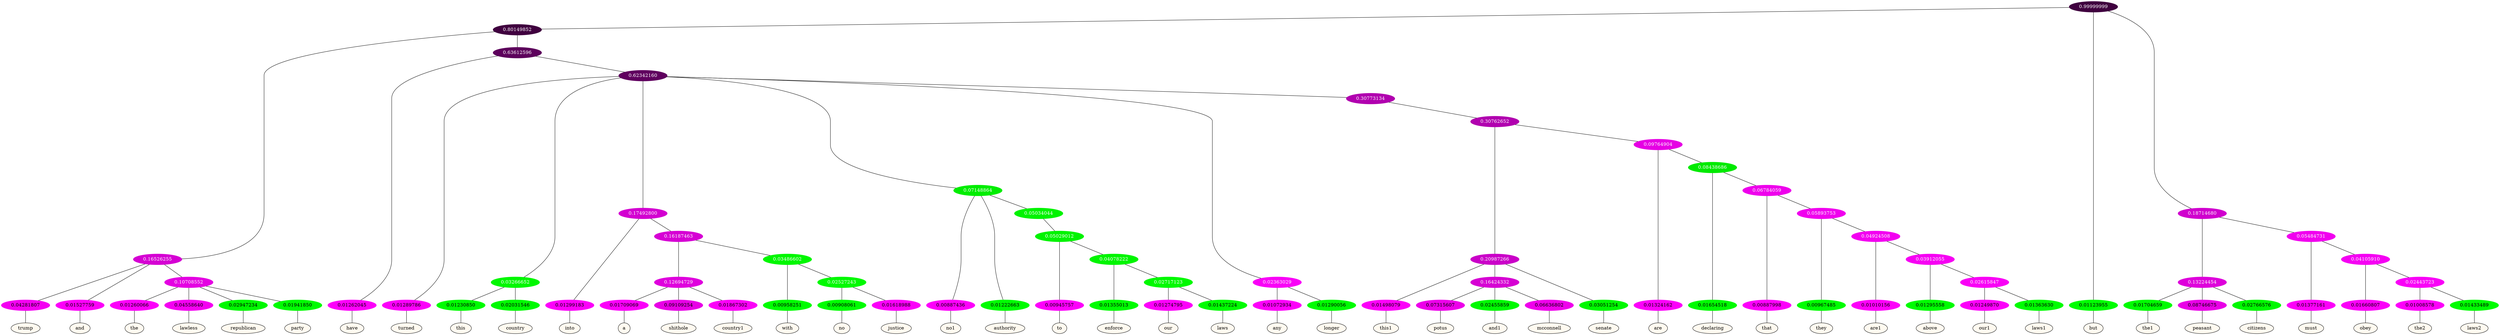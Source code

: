graph {
	node [format=png height=0.15 nodesep=0.001 ordering=out overlap=prism overlap_scaling=0.01 ranksep=0.001 ratio=0.2 style=filled width=0.15]
	{
		rank=same
		a_w_8 [label=trump color=black fillcolor=floralwhite style="filled,solid"]
		a_w_9 [label=and color=black fillcolor=floralwhite style="filled,solid"]
		a_w_18 [label=the color=black fillcolor=floralwhite style="filled,solid"]
		a_w_19 [label=lawless color=black fillcolor=floralwhite style="filled,solid"]
		a_w_20 [label=republican color=black fillcolor=floralwhite style="filled,solid"]
		a_w_21 [label=party color=black fillcolor=floralwhite style="filled,solid"]
		a_w_11 [label=have color=black fillcolor=floralwhite style="filled,solid"]
		a_w_22 [label=turned color=black fillcolor=floralwhite style="filled,solid"]
		a_w_30 [label=this color=black fillcolor=floralwhite style="filled,solid"]
		a_w_31 [label=country color=black fillcolor=floralwhite style="filled,solid"]
		a_w_32 [label=into color=black fillcolor=floralwhite style="filled,solid"]
		a_w_47 [label=a color=black fillcolor=floralwhite style="filled,solid"]
		a_w_48 [label=shithole color=black fillcolor=floralwhite style="filled,solid"]
		a_w_49 [label=country1 color=black fillcolor=floralwhite style="filled,solid"]
		a_w_50 [label=with color=black fillcolor=floralwhite style="filled,solid"]
		a_w_59 [label=no color=black fillcolor=floralwhite style="filled,solid"]
		a_w_60 [label=justice color=black fillcolor=floralwhite style="filled,solid"]
		a_w_34 [label=no1 color=black fillcolor=floralwhite style="filled,solid"]
		a_w_35 [label=authority color=black fillcolor=floralwhite style="filled,solid"]
		a_w_52 [label=to color=black fillcolor=floralwhite style="filled,solid"]
		a_w_61 [label=enforce color=black fillcolor=floralwhite style="filled,solid"]
		a_w_68 [label=our color=black fillcolor=floralwhite style="filled,solid"]
		a_w_69 [label=laws color=black fillcolor=floralwhite style="filled,solid"]
		a_w_37 [label=any color=black fillcolor=floralwhite style="filled,solid"]
		a_w_38 [label=longer color=black fillcolor=floralwhite style="filled,solid"]
		a_w_54 [label=this1 color=black fillcolor=floralwhite style="filled,solid"]
		a_w_63 [label=potus color=black fillcolor=floralwhite style="filled,solid"]
		a_w_64 [label=and1 color=black fillcolor=floralwhite style="filled,solid"]
		a_w_65 [label=mcconnell color=black fillcolor=floralwhite style="filled,solid"]
		a_w_56 [label=senate color=black fillcolor=floralwhite style="filled,solid"]
		a_w_57 [label=are color=black fillcolor=floralwhite style="filled,solid"]
		a_w_66 [label=declaring color=black fillcolor=floralwhite style="filled,solid"]
		a_w_70 [label=that color=black fillcolor=floralwhite style="filled,solid"]
		a_w_72 [label=they color=black fillcolor=floralwhite style="filled,solid"]
		a_w_74 [label=are1 color=black fillcolor=floralwhite style="filled,solid"]
		a_w_76 [label=above color=black fillcolor=floralwhite style="filled,solid"]
		a_w_78 [label=our1 color=black fillcolor=floralwhite style="filled,solid"]
		a_w_79 [label=laws1 color=black fillcolor=floralwhite style="filled,solid"]
		a_w_2 [label=but color=black fillcolor=floralwhite style="filled,solid"]
		a_w_13 [label=the1 color=black fillcolor=floralwhite style="filled,solid"]
		a_w_14 [label=peasant color=black fillcolor=floralwhite style="filled,solid"]
		a_w_15 [label=citizens color=black fillcolor=floralwhite style="filled,solid"]
		a_w_16 [label=must color=black fillcolor=floralwhite style="filled,solid"]
		a_w_28 [label=obey color=black fillcolor=floralwhite style="filled,solid"]
		a_w_40 [label=the2 color=black fillcolor=floralwhite style="filled,solid"]
		a_w_41 [label=laws2 color=black fillcolor=floralwhite style="filled,solid"]
	}
	a_n_8 -- a_w_8
	a_n_9 -- a_w_9
	a_n_18 -- a_w_18
	a_n_19 -- a_w_19
	a_n_20 -- a_w_20
	a_n_21 -- a_w_21
	a_n_11 -- a_w_11
	a_n_22 -- a_w_22
	a_n_30 -- a_w_30
	a_n_31 -- a_w_31
	a_n_32 -- a_w_32
	a_n_47 -- a_w_47
	a_n_48 -- a_w_48
	a_n_49 -- a_w_49
	a_n_50 -- a_w_50
	a_n_59 -- a_w_59
	a_n_60 -- a_w_60
	a_n_34 -- a_w_34
	a_n_35 -- a_w_35
	a_n_52 -- a_w_52
	a_n_61 -- a_w_61
	a_n_68 -- a_w_68
	a_n_69 -- a_w_69
	a_n_37 -- a_w_37
	a_n_38 -- a_w_38
	a_n_54 -- a_w_54
	a_n_63 -- a_w_63
	a_n_64 -- a_w_64
	a_n_65 -- a_w_65
	a_n_56 -- a_w_56
	a_n_57 -- a_w_57
	a_n_66 -- a_w_66
	a_n_70 -- a_w_70
	a_n_72 -- a_w_72
	a_n_74 -- a_w_74
	a_n_76 -- a_w_76
	a_n_78 -- a_w_78
	a_n_79 -- a_w_79
	a_n_2 -- a_w_2
	a_n_13 -- a_w_13
	a_n_14 -- a_w_14
	a_n_15 -- a_w_15
	a_n_16 -- a_w_16
	a_n_28 -- a_w_28
	a_n_40 -- a_w_40
	a_n_41 -- a_w_41
	{
		rank=same
		a_n_8 [label=0.04281807 color="0.835 1.000 0.957" fontcolor=black]
		a_n_9 [label=0.01527759 color="0.835 1.000 0.985" fontcolor=black]
		a_n_18 [label=0.01260066 color="0.835 1.000 0.987" fontcolor=black]
		a_n_19 [label=0.04558640 color="0.835 1.000 0.954" fontcolor=black]
		a_n_20 [label=0.02947234 color="0.334 1.000 0.971" fontcolor=black]
		a_n_21 [label=0.01941850 color="0.334 1.000 0.981" fontcolor=black]
		a_n_11 [label=0.01262045 color="0.835 1.000 0.987" fontcolor=black]
		a_n_22 [label=0.01289786 color="0.835 1.000 0.987" fontcolor=black]
		a_n_30 [label=0.01230850 color="0.334 1.000 0.988" fontcolor=black]
		a_n_31 [label=0.02031546 color="0.334 1.000 0.980" fontcolor=black]
		a_n_32 [label=0.01299183 color="0.835 1.000 0.987" fontcolor=black]
		a_n_47 [label=0.01709069 color="0.835 1.000 0.983" fontcolor=black]
		a_n_48 [label=0.09109254 color="0.835 1.000 0.909" fontcolor=black]
		a_n_49 [label=0.01867302 color="0.835 1.000 0.981" fontcolor=black]
		a_n_50 [label=0.00958251 color="0.334 1.000 0.990" fontcolor=black]
		a_n_59 [label=0.00908061 color="0.334 1.000 0.991" fontcolor=black]
		a_n_60 [label=0.01618988 color="0.835 1.000 0.984" fontcolor=black]
		a_n_34 [label=0.00887436 color="0.835 1.000 0.991" fontcolor=black]
		a_n_35 [label=0.01222663 color="0.334 1.000 0.988" fontcolor=black]
		a_n_52 [label=0.00945757 color="0.835 1.000 0.991" fontcolor=black]
		a_n_61 [label=0.01355013 color="0.334 1.000 0.986" fontcolor=black]
		a_n_68 [label=0.01274795 color="0.835 1.000 0.987" fontcolor=black]
		a_n_69 [label=0.01437224 color="0.334 1.000 0.986" fontcolor=black]
		a_n_37 [label=0.01072934 color="0.835 1.000 0.989" fontcolor=black]
		a_n_38 [label=0.01290056 color="0.334 1.000 0.987" fontcolor=black]
		a_n_54 [label=0.01498079 color="0.835 1.000 0.985" fontcolor=black]
		a_n_63 [label=0.07315607 color="0.835 1.000 0.927" fontcolor=black]
		a_n_64 [label=0.02455859 color="0.334 1.000 0.975" fontcolor=black]
		a_n_65 [label=0.06636802 color="0.835 1.000 0.934" fontcolor=black]
		a_n_56 [label=0.03051254 color="0.334 1.000 0.969" fontcolor=black]
		a_n_57 [label=0.01324162 color="0.835 1.000 0.987" fontcolor=black]
		a_n_66 [label=0.01654518 color="0.334 1.000 0.983" fontcolor=black]
		a_n_70 [label=0.00887998 color="0.835 1.000 0.991" fontcolor=black]
		a_n_72 [label=0.00967485 color="0.334 1.000 0.990" fontcolor=black]
		a_n_74 [label=0.01010156 color="0.835 1.000 0.990" fontcolor=black]
		a_n_76 [label=0.01295558 color="0.334 1.000 0.987" fontcolor=black]
		a_n_78 [label=0.01249870 color="0.835 1.000 0.988" fontcolor=black]
		a_n_79 [label=0.01363630 color="0.334 1.000 0.986" fontcolor=black]
		a_n_2 [label=0.01123955 color="0.334 1.000 0.989" fontcolor=black]
		a_n_13 [label=0.01704659 color="0.334 1.000 0.983" fontcolor=black]
		a_n_14 [label=0.08746675 color="0.835 1.000 0.913" fontcolor=black]
		a_n_15 [label=0.02766576 color="0.334 1.000 0.972" fontcolor=black]
		a_n_16 [label=0.01377161 color="0.835 1.000 0.986" fontcolor=black]
		a_n_28 [label=0.01660807 color="0.835 1.000 0.983" fontcolor=black]
		a_n_40 [label=0.01008578 color="0.835 1.000 0.990" fontcolor=black]
		a_n_41 [label=0.01433489 color="0.334 1.000 0.986" fontcolor=black]
	}
	a_n_0 [label=0.99999999 color="0.835 1.000 0.250" fontcolor=grey99]
	a_n_1 [label=0.80149852 color="0.835 1.000 0.250" fontcolor=grey99]
	a_n_0 -- a_n_1
	a_n_0 -- a_n_2
	a_n_3 [label=0.18714680 color="0.835 1.000 0.813" fontcolor=grey99]
	a_n_0 -- a_n_3
	a_n_4 [label=0.16526255 color="0.835 1.000 0.835" fontcolor=grey99]
	a_n_1 -- a_n_4
	a_n_5 [label=0.63612596 color="0.835 1.000 0.364" fontcolor=grey99]
	a_n_1 -- a_n_5
	a_n_6 [label=0.13224454 color="0.835 1.000 0.868" fontcolor=grey99]
	a_n_3 -- a_n_6
	a_n_7 [label=0.05484731 color="0.835 1.000 0.945" fontcolor=grey99]
	a_n_3 -- a_n_7
	a_n_4 -- a_n_8
	a_n_4 -- a_n_9
	a_n_10 [label=0.10708552 color="0.835 1.000 0.893" fontcolor=grey99]
	a_n_4 -- a_n_10
	a_n_5 -- a_n_11
	a_n_12 [label=0.62342160 color="0.835 1.000 0.377" fontcolor=grey99]
	a_n_5 -- a_n_12
	a_n_6 -- a_n_13
	a_n_6 -- a_n_14
	a_n_6 -- a_n_15
	a_n_7 -- a_n_16
	a_n_17 [label=0.04105910 color="0.835 1.000 0.959" fontcolor=grey99]
	a_n_7 -- a_n_17
	a_n_10 -- a_n_18
	a_n_10 -- a_n_19
	a_n_10 -- a_n_20
	a_n_10 -- a_n_21
	a_n_12 -- a_n_22
	a_n_23 [label=0.03266652 color="0.334 1.000 0.967" fontcolor=grey99]
	a_n_12 -- a_n_23
	a_n_24 [label=0.17492800 color="0.835 1.000 0.825" fontcolor=grey99]
	a_n_12 -- a_n_24
	a_n_25 [label=0.07148864 color="0.334 1.000 0.929" fontcolor=grey99]
	a_n_12 -- a_n_25
	a_n_26 [label=0.02363029 color="0.835 1.000 0.976" fontcolor=grey99]
	a_n_12 -- a_n_26
	a_n_27 [label=0.30773134 color="0.835 1.000 0.692" fontcolor=grey99]
	a_n_12 -- a_n_27
	a_n_17 -- a_n_28
	a_n_29 [label=0.02443723 color="0.835 1.000 0.976" fontcolor=grey99]
	a_n_17 -- a_n_29
	a_n_23 -- a_n_30
	a_n_23 -- a_n_31
	a_n_24 -- a_n_32
	a_n_33 [label=0.16187463 color="0.835 1.000 0.838" fontcolor=grey99]
	a_n_24 -- a_n_33
	a_n_25 -- a_n_34
	a_n_25 -- a_n_35
	a_n_36 [label=0.05034044 color="0.334 1.000 0.950" fontcolor=grey99]
	a_n_25 -- a_n_36
	a_n_26 -- a_n_37
	a_n_26 -- a_n_38
	a_n_39 [label=0.30762652 color="0.835 1.000 0.692" fontcolor=grey99]
	a_n_27 -- a_n_39
	a_n_29 -- a_n_40
	a_n_29 -- a_n_41
	a_n_42 [label=0.12694729 color="0.835 1.000 0.873" fontcolor=grey99]
	a_n_33 -- a_n_42
	a_n_43 [label=0.03486602 color="0.334 1.000 0.965" fontcolor=grey99]
	a_n_33 -- a_n_43
	a_n_44 [label=0.05029012 color="0.334 1.000 0.950" fontcolor=grey99]
	a_n_36 -- a_n_44
	a_n_45 [label=0.20987266 color="0.835 1.000 0.790" fontcolor=grey99]
	a_n_39 -- a_n_45
	a_n_46 [label=0.09764904 color="0.835 1.000 0.902" fontcolor=grey99]
	a_n_39 -- a_n_46
	a_n_42 -- a_n_47
	a_n_42 -- a_n_48
	a_n_42 -- a_n_49
	a_n_43 -- a_n_50
	a_n_51 [label=0.02527243 color="0.334 1.000 0.975" fontcolor=grey99]
	a_n_43 -- a_n_51
	a_n_44 -- a_n_52
	a_n_53 [label=0.04078222 color="0.334 1.000 0.959" fontcolor=grey99]
	a_n_44 -- a_n_53
	a_n_45 -- a_n_54
	a_n_55 [label=0.16424332 color="0.835 1.000 0.836" fontcolor=grey99]
	a_n_45 -- a_n_55
	a_n_45 -- a_n_56
	a_n_46 -- a_n_57
	a_n_58 [label=0.08438686 color="0.334 1.000 0.916" fontcolor=grey99]
	a_n_46 -- a_n_58
	a_n_51 -- a_n_59
	a_n_51 -- a_n_60
	a_n_53 -- a_n_61
	a_n_62 [label=0.02717123 color="0.334 1.000 0.973" fontcolor=grey99]
	a_n_53 -- a_n_62
	a_n_55 -- a_n_63
	a_n_55 -- a_n_64
	a_n_55 -- a_n_65
	a_n_58 -- a_n_66
	a_n_67 [label=0.06784059 color="0.835 1.000 0.932" fontcolor=grey99]
	a_n_58 -- a_n_67
	a_n_62 -- a_n_68
	a_n_62 -- a_n_69
	a_n_67 -- a_n_70
	a_n_71 [label=0.05893753 color="0.835 1.000 0.941" fontcolor=grey99]
	a_n_67 -- a_n_71
	a_n_71 -- a_n_72
	a_n_73 [label=0.04924508 color="0.835 1.000 0.951" fontcolor=grey99]
	a_n_71 -- a_n_73
	a_n_73 -- a_n_74
	a_n_75 [label=0.03912055 color="0.835 1.000 0.961" fontcolor=grey99]
	a_n_73 -- a_n_75
	a_n_75 -- a_n_76
	a_n_77 [label=0.02615847 color="0.835 1.000 0.974" fontcolor=grey99]
	a_n_75 -- a_n_77
	a_n_77 -- a_n_78
	a_n_77 -- a_n_79
}

